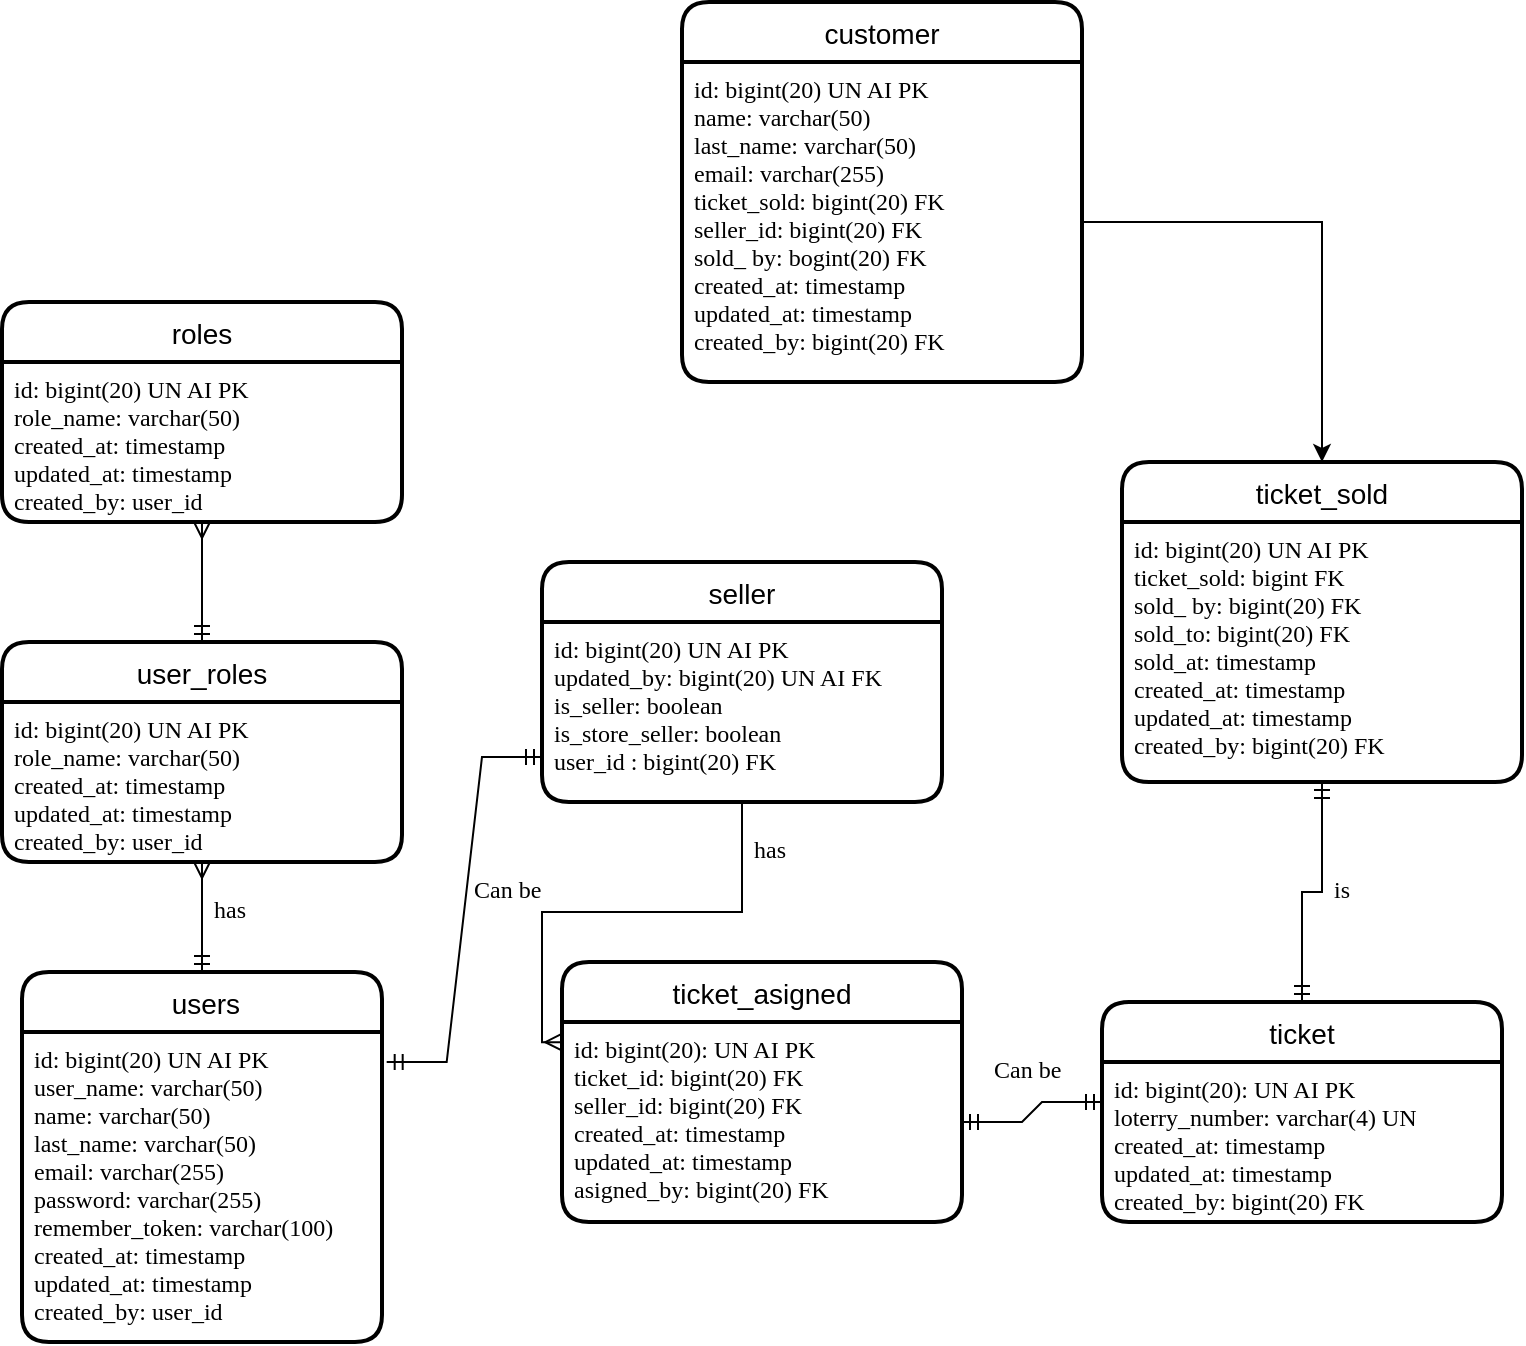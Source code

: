 <mxfile version="21.0.6" type="github">
  <diagram name="MER" id="A2fAMGsQMXvIKnF8qpCU">
    <mxGraphModel dx="989" dy="1643" grid="1" gridSize="10" guides="1" tooltips="1" connect="1" arrows="1" fold="1" page="1" pageScale="1" pageWidth="850" pageHeight="1100" math="0" shadow="0">
      <root>
        <mxCell id="0" />
        <mxCell id="1" parent="0" />
        <mxCell id="OX5ZEf51lm33wvpcWz9B-1" value=" users" style="swimlane;childLayout=stackLayout;horizontal=1;startSize=30;horizontalStack=0;rounded=1;fontSize=14;fontStyle=0;strokeWidth=2;resizeParent=0;resizeLast=1;shadow=0;dashed=0;align=center;" parent="1" vertex="1">
          <mxGeometry x="70" y="165" width="180" height="185" as="geometry" />
        </mxCell>
        <mxCell id="OX5ZEf51lm33wvpcWz9B-2" value="id: bigint(20) UN AI PK&#xa;user_name: varchar(50)&#xa;name: varchar(50)&#xa;last_name: varchar(50)&#xa;email: varchar(255)&#xa;password: varchar(255)&#xa;remember_token: varchar(100)&#xa;created_at: timestamp&#xa;updated_at: timestamp&#xa;created_by: user_id&#xa;&#xa;" style="align=left;strokeColor=none;fillColor=none;spacingLeft=4;fontSize=12;verticalAlign=top;resizable=0;rotatable=0;part=1;fontFamily=Nunito;fontSource=https%3A%2F%2Ffonts.googleapis.com%2Fcss%3Ffamily%3DNunito;" parent="OX5ZEf51lm33wvpcWz9B-1" vertex="1">
          <mxGeometry y="30" width="180" height="155" as="geometry" />
        </mxCell>
        <mxCell id="OX5ZEf51lm33wvpcWz9B-8" value="seller" style="swimlane;childLayout=stackLayout;horizontal=1;startSize=30;horizontalStack=0;rounded=1;fontSize=14;fontStyle=0;strokeWidth=2;resizeParent=0;resizeLast=1;shadow=0;dashed=0;align=center;" parent="1" vertex="1">
          <mxGeometry x="330" y="-40" width="200" height="120" as="geometry" />
        </mxCell>
        <mxCell id="OX5ZEf51lm33wvpcWz9B-9" value="id: bigint(20) UN AI PK&#xa;updated_by: bigint(20) UN AI FK&#xa;is_seller: boolean&#xa;is_store_seller: boolean&#xa;user_id : bigint(20) FK" style="align=left;strokeColor=none;fillColor=none;spacingLeft=4;fontSize=12;verticalAlign=top;resizable=0;rotatable=0;part=1;fontFamily=Nunito;fontSource=https%3A%2F%2Ffonts.googleapis.com%2Fcss%3Ffamily%3DNunito;" parent="OX5ZEf51lm33wvpcWz9B-8" vertex="1">
          <mxGeometry y="30" width="200" height="90" as="geometry" />
        </mxCell>
        <mxCell id="G5X43IpxlXC4tEhYC3Bp-1" value="" style="edgeStyle=entityRelationEdgeStyle;fontSize=12;html=1;endArrow=ERmandOne;startArrow=ERmandOne;rounded=0;entryX=0;entryY=0.75;entryDx=0;entryDy=0;exitX=1.013;exitY=0.097;exitDx=0;exitDy=0;exitPerimeter=0;" edge="1" parent="1" source="OX5ZEf51lm33wvpcWz9B-2" target="OX5ZEf51lm33wvpcWz9B-9">
          <mxGeometry width="100" height="100" relative="1" as="geometry">
            <mxPoint x="250" y="265" as="sourcePoint" />
            <mxPoint x="350" y="165" as="targetPoint" />
          </mxGeometry>
        </mxCell>
        <mxCell id="G5X43IpxlXC4tEhYC3Bp-3" value="Can be" style="text;strokeColor=none;fillColor=none;spacingLeft=4;spacingRight=4;overflow=hidden;rotatable=0;points=[[0,0.5],[1,0.5]];portConstraint=eastwest;fontSize=12;whiteSpace=wrap;html=1;fontFamily=Nunito;fontSource=https%3A%2F%2Ffonts.googleapis.com%2Fcss%3Ffamily%3DNunito;" vertex="1" parent="1">
          <mxGeometry x="290" y="110" width="50" height="30" as="geometry" />
        </mxCell>
        <mxCell id="G5X43IpxlXC4tEhYC3Bp-9" value="ticket" style="swimlane;childLayout=stackLayout;horizontal=1;startSize=30;horizontalStack=0;rounded=1;fontSize=14;fontStyle=0;strokeWidth=2;resizeParent=0;resizeLast=1;shadow=0;dashed=0;align=center;" vertex="1" parent="1">
          <mxGeometry x="610" y="180" width="200" height="110" as="geometry" />
        </mxCell>
        <mxCell id="G5X43IpxlXC4tEhYC3Bp-10" value="id: bigint(20): UN AI PK&#xa;loterry_number: varchar(4) UN &#xa;created_at: timestamp&#xa;updated_at: timestamp&#xa;created_by: bigint(20) FK" style="align=left;strokeColor=none;fillColor=none;spacingLeft=4;fontSize=12;verticalAlign=top;resizable=0;rotatable=0;part=1;fontFamily=Nunito;fontSource=https%3A%2F%2Ffonts.googleapis.com%2Fcss%3Ffamily%3DNunito;" vertex="1" parent="G5X43IpxlXC4tEhYC3Bp-9">
          <mxGeometry y="30" width="200" height="80" as="geometry" />
        </mxCell>
        <mxCell id="G5X43IpxlXC4tEhYC3Bp-13" value="has" style="text;strokeColor=none;fillColor=none;spacingLeft=4;spacingRight=4;overflow=hidden;rotatable=0;points=[[0,0.5],[1,0.5]];portConstraint=eastwest;fontSize=12;whiteSpace=wrap;html=1;fontFamily=Nunito;fontSource=https%3A%2F%2Ffonts.googleapis.com%2Fcss%3Ffamily%3DNunito;" vertex="1" parent="1">
          <mxGeometry x="160" y="120" width="50" height="30" as="geometry" />
        </mxCell>
        <mxCell id="G5X43IpxlXC4tEhYC3Bp-14" value="ticket_asigned" style="swimlane;childLayout=stackLayout;horizontal=1;startSize=30;horizontalStack=0;rounded=1;fontSize=14;fontStyle=0;strokeWidth=2;resizeParent=0;resizeLast=1;shadow=0;dashed=0;align=center;" vertex="1" parent="1">
          <mxGeometry x="340" y="160" width="200" height="130" as="geometry">
            <mxRectangle x="450" y="390" width="130" height="30" as="alternateBounds" />
          </mxGeometry>
        </mxCell>
        <mxCell id="G5X43IpxlXC4tEhYC3Bp-15" value="id: bigint(20): UN AI PK&#xa;ticket_id: bigint(20) FK&#xa;seller_id: bigint(20) FK &#xa;created_at: timestamp&#xa;updated_at: timestamp&#xa;asigned_by: bigint(20) FK" style="align=left;strokeColor=none;fillColor=none;spacingLeft=4;fontSize=12;verticalAlign=top;resizable=0;rotatable=0;part=1;fontFamily=Nunito;fontSource=https%3A%2F%2Ffonts.googleapis.com%2Fcss%3Ffamily%3DNunito;" vertex="1" parent="G5X43IpxlXC4tEhYC3Bp-14">
          <mxGeometry y="30" width="200" height="100" as="geometry" />
        </mxCell>
        <mxCell id="G5X43IpxlXC4tEhYC3Bp-19" value="" style="edgeStyle=orthogonalEdgeStyle;fontSize=12;html=1;endArrow=ERmany;rounded=0;entryX=-0.002;entryY=0.101;entryDx=0;entryDy=0;entryPerimeter=0;exitX=0.5;exitY=1;exitDx=0;exitDy=0;" edge="1" parent="1" source="OX5ZEf51lm33wvpcWz9B-9" target="G5X43IpxlXC4tEhYC3Bp-15">
          <mxGeometry width="100" height="100" relative="1" as="geometry">
            <mxPoint x="365" y="190" as="sourcePoint" />
            <mxPoint x="465" y="90" as="targetPoint" />
          </mxGeometry>
        </mxCell>
        <mxCell id="G5X43IpxlXC4tEhYC3Bp-20" value="has" style="text;strokeColor=none;fillColor=none;spacingLeft=4;spacingRight=4;overflow=hidden;rotatable=0;points=[[0,0.5],[1,0.5]];portConstraint=eastwest;fontSize=12;whiteSpace=wrap;html=1;fontFamily=Nunito;fontSource=https%3A%2F%2Ffonts.googleapis.com%2Fcss%3Ffamily%3DNunito;" vertex="1" parent="1">
          <mxGeometry x="430" y="90" width="50" height="30" as="geometry" />
        </mxCell>
        <mxCell id="G5X43IpxlXC4tEhYC3Bp-21" value="" style="edgeStyle=entityRelationEdgeStyle;fontSize=12;html=1;endArrow=ERmandOne;startArrow=ERmandOne;rounded=0;entryX=0;entryY=0.25;entryDx=0;entryDy=0;exitX=1;exitY=0.5;exitDx=0;exitDy=0;" edge="1" parent="1" source="G5X43IpxlXC4tEhYC3Bp-15" target="G5X43IpxlXC4tEhYC3Bp-10">
          <mxGeometry width="100" height="100" relative="1" as="geometry">
            <mxPoint x="370" y="330" as="sourcePoint" />
            <mxPoint x="470" y="230" as="targetPoint" />
          </mxGeometry>
        </mxCell>
        <mxCell id="G5X43IpxlXC4tEhYC3Bp-22" value="Can be" style="text;strokeColor=none;fillColor=none;spacingLeft=4;spacingRight=4;overflow=hidden;rotatable=0;points=[[0,0.5],[1,0.5]];portConstraint=eastwest;fontSize=12;whiteSpace=wrap;html=1;fontFamily=Nunito;fontSource=https%3A%2F%2Ffonts.googleapis.com%2Fcss%3Ffamily%3DNunito;" vertex="1" parent="1">
          <mxGeometry x="550" y="200" width="50" height="30" as="geometry" />
        </mxCell>
        <mxCell id="G5X43IpxlXC4tEhYC3Bp-28" style="edgeStyle=orthogonalEdgeStyle;rounded=0;orthogonalLoop=1;jettySize=auto;html=1;exitX=0.5;exitY=1;exitDx=0;exitDy=0;entryX=0.5;entryY=0;entryDx=0;entryDy=0;startArrow=ERmandOne;startFill=0;endArrow=ERmandOne;endFill=0;" edge="1" parent="1" source="G5X43IpxlXC4tEhYC3Bp-23" target="G5X43IpxlXC4tEhYC3Bp-9">
          <mxGeometry relative="1" as="geometry" />
        </mxCell>
        <mxCell id="G5X43IpxlXC4tEhYC3Bp-23" value="ticket_sold" style="swimlane;childLayout=stackLayout;horizontal=1;startSize=30;horizontalStack=0;rounded=1;fontSize=14;fontStyle=0;strokeWidth=2;resizeParent=0;resizeLast=1;shadow=0;dashed=0;align=center;" vertex="1" parent="1">
          <mxGeometry x="620" y="-90" width="200" height="160" as="geometry" />
        </mxCell>
        <mxCell id="G5X43IpxlXC4tEhYC3Bp-24" value="id: bigint(20) UN AI PK&#xa;ticket_sold: bigint FK&#xa;sold_ by: bigint(20) FK&#xa;sold_to: bigint(20) FK&#xa;sold_at: timestamp&#xa;created_at: timestamp&#xa;updated_at: timestamp&#xa;created_by: bigint(20) FK" style="align=left;strokeColor=none;fillColor=none;spacingLeft=4;fontSize=12;verticalAlign=top;resizable=0;rotatable=0;part=1;fontFamily=Nunito;fontSource=https%3A%2F%2Ffonts.googleapis.com%2Fcss%3Ffamily%3DNunito;" vertex="1" parent="G5X43IpxlXC4tEhYC3Bp-23">
          <mxGeometry y="30" width="200" height="130" as="geometry" />
        </mxCell>
        <mxCell id="G5X43IpxlXC4tEhYC3Bp-29" value="is" style="text;strokeColor=none;fillColor=none;spacingLeft=4;spacingRight=4;overflow=hidden;rotatable=0;points=[[0,0.5],[1,0.5]];portConstraint=eastwest;fontSize=12;whiteSpace=wrap;html=1;fontFamily=Nunito;fontSource=https%3A%2F%2Ffonts.googleapis.com%2Fcss%3Ffamily%3DNunito;" vertex="1" parent="1">
          <mxGeometry x="720" y="110" width="50" height="30" as="geometry" />
        </mxCell>
        <mxCell id="G5X43IpxlXC4tEhYC3Bp-30" value="roles" style="swimlane;childLayout=stackLayout;horizontal=1;startSize=30;horizontalStack=0;rounded=1;fontSize=14;fontStyle=0;strokeWidth=2;resizeParent=0;resizeLast=1;shadow=0;dashed=0;align=center;" vertex="1" parent="1">
          <mxGeometry x="60" y="-170" width="200" height="110" as="geometry" />
        </mxCell>
        <mxCell id="G5X43IpxlXC4tEhYC3Bp-31" value="id: bigint(20) UN AI PK&#xa;role_name: varchar(50)&#xa;created_at: timestamp&#xa;updated_at: timestamp&#xa;created_by: user_id" style="align=left;strokeColor=none;fillColor=none;spacingLeft=4;fontSize=12;verticalAlign=top;resizable=0;rotatable=0;part=1;fontFamily=Nunito;fontSource=https%3A%2F%2Ffonts.googleapis.com%2Fcss%3Ffamily%3DNunito;" vertex="1" parent="G5X43IpxlXC4tEhYC3Bp-30">
          <mxGeometry y="30" width="200" height="80" as="geometry" />
        </mxCell>
        <mxCell id="G5X43IpxlXC4tEhYC3Bp-35" value="user_roles" style="swimlane;childLayout=stackLayout;horizontal=1;startSize=30;horizontalStack=0;rounded=1;fontSize=14;fontStyle=0;strokeWidth=2;resizeParent=0;resizeLast=1;shadow=0;dashed=0;align=center;" vertex="1" parent="1">
          <mxGeometry x="60" width="200" height="110" as="geometry" />
        </mxCell>
        <mxCell id="G5X43IpxlXC4tEhYC3Bp-36" value="id: bigint(20) UN AI PK&#xa;role_name: varchar(50)&#xa;created_at: timestamp&#xa;updated_at: timestamp&#xa;created_by: user_id" style="align=left;strokeColor=none;fillColor=none;spacingLeft=4;fontSize=12;verticalAlign=top;resizable=0;rotatable=0;part=1;fontFamily=Nunito;fontSource=https%3A%2F%2Ffonts.googleapis.com%2Fcss%3Ffamily%3DNunito;" vertex="1" parent="G5X43IpxlXC4tEhYC3Bp-35">
          <mxGeometry y="30" width="200" height="80" as="geometry" />
        </mxCell>
        <mxCell id="G5X43IpxlXC4tEhYC3Bp-37" style="edgeStyle=orthogonalEdgeStyle;rounded=0;orthogonalLoop=1;jettySize=auto;html=1;exitX=0.5;exitY=1;exitDx=0;exitDy=0;entryX=0.5;entryY=0;entryDx=0;entryDy=0;endArrow=ERmandOne;endFill=0;startArrow=ERmany;startFill=0;" edge="1" parent="1" source="G5X43IpxlXC4tEhYC3Bp-31" target="G5X43IpxlXC4tEhYC3Bp-35">
          <mxGeometry relative="1" as="geometry" />
        </mxCell>
        <mxCell id="G5X43IpxlXC4tEhYC3Bp-38" style="edgeStyle=orthogonalEdgeStyle;rounded=0;orthogonalLoop=1;jettySize=auto;html=1;exitX=0.5;exitY=1;exitDx=0;exitDy=0;entryX=0.5;entryY=0;entryDx=0;entryDy=0;endArrow=ERmandOne;endFill=0;startArrow=ERmany;startFill=0;" edge="1" parent="1" source="G5X43IpxlXC4tEhYC3Bp-36" target="OX5ZEf51lm33wvpcWz9B-1">
          <mxGeometry relative="1" as="geometry" />
        </mxCell>
        <mxCell id="G5X43IpxlXC4tEhYC3Bp-39" value="customer" style="swimlane;childLayout=stackLayout;horizontal=1;startSize=30;horizontalStack=0;rounded=1;fontSize=14;fontStyle=0;strokeWidth=2;resizeParent=0;resizeLast=1;shadow=0;dashed=0;align=center;" vertex="1" parent="1">
          <mxGeometry x="400" y="-320" width="200" height="190" as="geometry" />
        </mxCell>
        <mxCell id="G5X43IpxlXC4tEhYC3Bp-40" value="id: bigint(20) UN AI PK&#xa;name: varchar(50)&#xa;last_name: varchar(50)&#xa;email: varchar(255) &#xa;ticket_sold: bigint(20) FK&#xa;seller_id: bigint(20) FK&#xa;sold_ by: bogint(20) FK&#xa;created_at: timestamp&#xa;updated_at: timestamp&#xa;created_by: bigint(20) FK" style="align=left;strokeColor=none;fillColor=none;spacingLeft=4;fontSize=12;verticalAlign=top;resizable=0;rotatable=0;part=1;fontFamily=Nunito;fontSource=https%3A%2F%2Ffonts.googleapis.com%2Fcss%3Ffamily%3DNunito;" vertex="1" parent="G5X43IpxlXC4tEhYC3Bp-39">
          <mxGeometry y="30" width="200" height="160" as="geometry" />
        </mxCell>
        <mxCell id="G5X43IpxlXC4tEhYC3Bp-42" style="edgeStyle=orthogonalEdgeStyle;rounded=0;orthogonalLoop=1;jettySize=auto;html=1;exitX=1;exitY=0.5;exitDx=0;exitDy=0;" edge="1" parent="1" source="G5X43IpxlXC4tEhYC3Bp-40" target="G5X43IpxlXC4tEhYC3Bp-23">
          <mxGeometry relative="1" as="geometry" />
        </mxCell>
      </root>
    </mxGraphModel>
  </diagram>
</mxfile>
